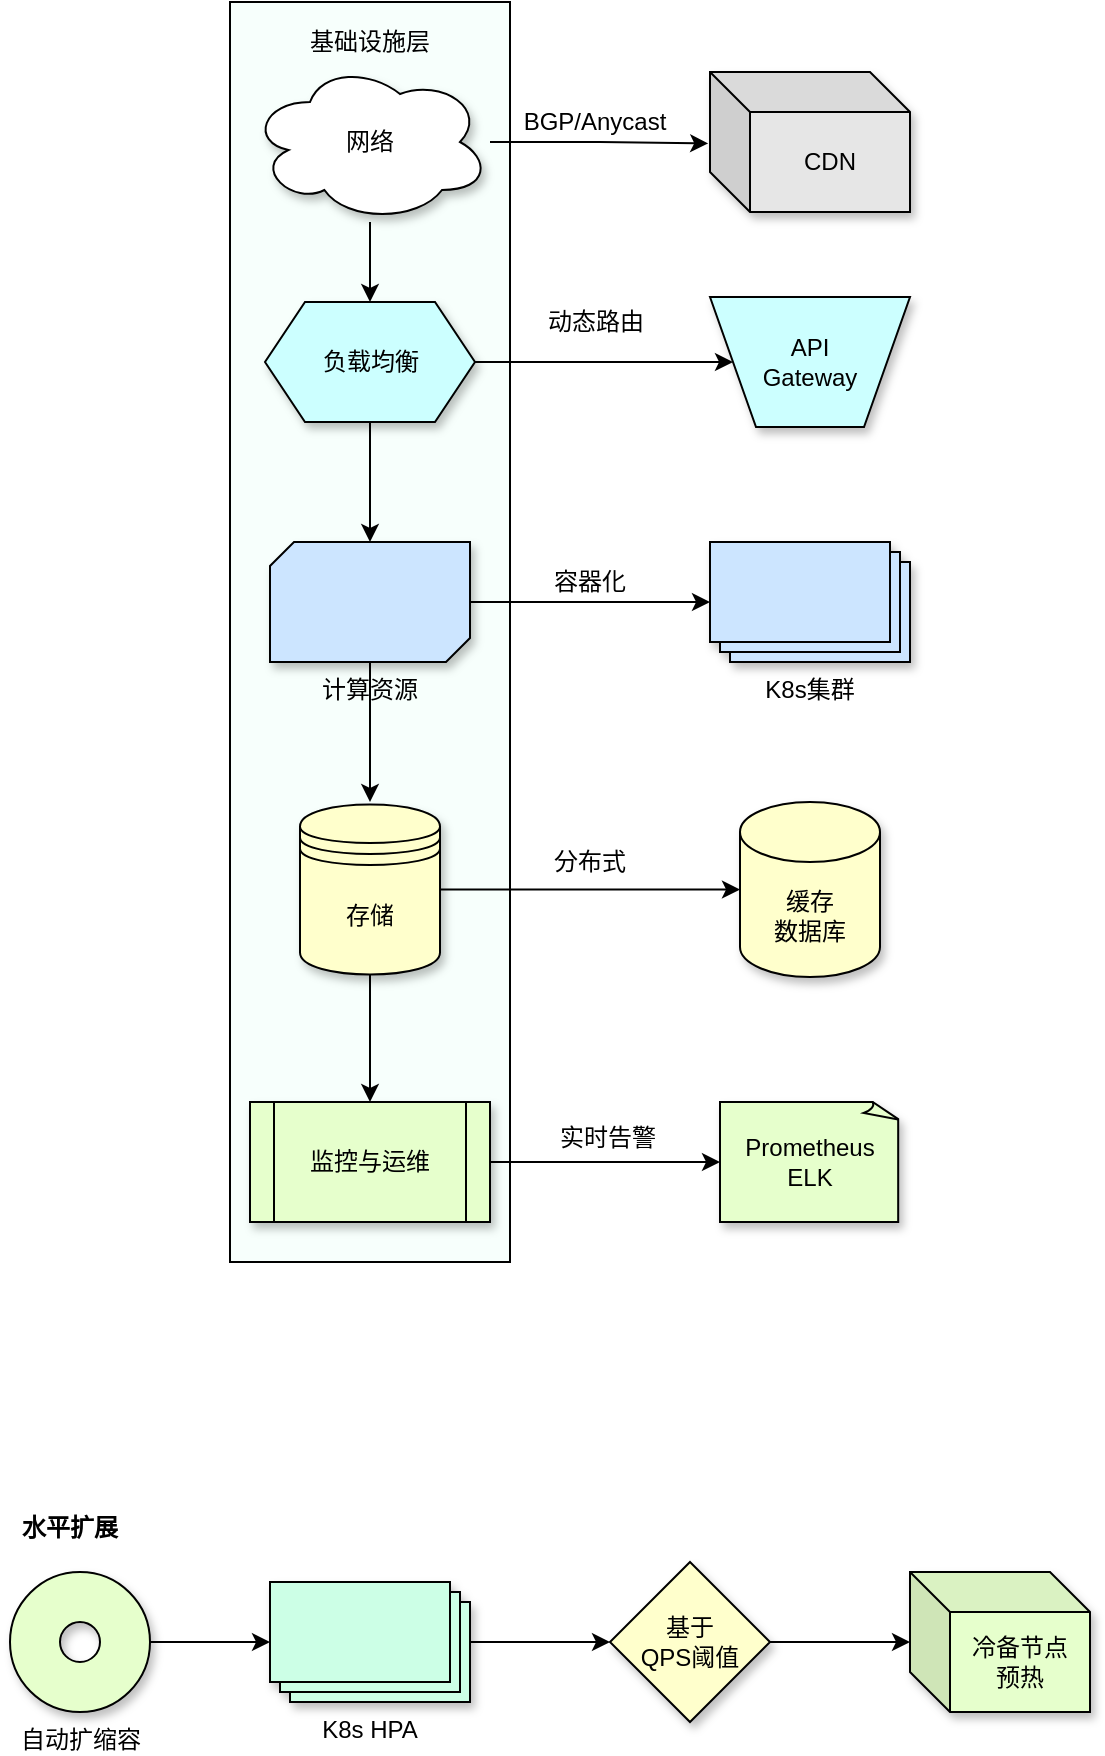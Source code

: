 <mxfile version="28.0.7">
  <diagram name="第 1 页" id="HC6xe1eyjTH8i2K5GPC8">
    <mxGraphModel dx="1073" dy="521" grid="1" gridSize="10" guides="1" tooltips="1" connect="1" arrows="1" fold="1" page="1" pageScale="1" pageWidth="827" pageHeight="1169" math="0" shadow="0">
      <root>
        <mxCell id="0" />
        <mxCell id="1" parent="0" />
        <mxCell id="-EPuHIIHdklLFLeaJbZA-1" value="" style="group" vertex="1" connectable="0" parent="1">
          <mxGeometry x="210" y="90" width="340" height="630" as="geometry" />
        </mxCell>
        <mxCell id="R3otk7VFdhm3802mE3yg-30" value="" style="rounded=0;whiteSpace=wrap;html=1;direction=south;fillColor=#F7FFFC;" parent="-EPuHIIHdklLFLeaJbZA-1" vertex="1">
          <mxGeometry width="140" height="630" as="geometry" />
        </mxCell>
        <mxCell id="R3otk7VFdhm3802mE3yg-25" style="edgeStyle=orthogonalEdgeStyle;rounded=0;orthogonalLoop=1;jettySize=auto;html=1;entryX=0.5;entryY=0;entryDx=0;entryDy=0;" parent="-EPuHIIHdklLFLeaJbZA-1" source="R3otk7VFdhm3802mE3yg-1" target="R3otk7VFdhm3802mE3yg-2" edge="1">
          <mxGeometry relative="1" as="geometry" />
        </mxCell>
        <mxCell id="R3otk7VFdhm3802mE3yg-1" value="网络" style="ellipse;shape=cloud;whiteSpace=wrap;html=1;shadow=1;fillColor=#FFFFFF;" parent="-EPuHIIHdklLFLeaJbZA-1" vertex="1">
          <mxGeometry x="10" y="30" width="120" height="80" as="geometry" />
        </mxCell>
        <mxCell id="R3otk7VFdhm3802mE3yg-22" style="edgeStyle=orthogonalEdgeStyle;rounded=0;orthogonalLoop=1;jettySize=auto;html=1;exitX=1;exitY=0.5;exitDx=0;exitDy=0;entryX=0;entryY=0.5;entryDx=0;entryDy=0;" parent="-EPuHIIHdklLFLeaJbZA-1" source="R3otk7VFdhm3802mE3yg-2" target="R3otk7VFdhm3802mE3yg-7" edge="1">
          <mxGeometry relative="1" as="geometry" />
        </mxCell>
        <mxCell id="R3otk7VFdhm3802mE3yg-2" value="负载均衡" style="shape=hexagon;perimeter=hexagonPerimeter2;whiteSpace=wrap;html=1;fixedSize=1;fillColor=#CCFFFF;shadow=1;" parent="-EPuHIIHdklLFLeaJbZA-1" vertex="1">
          <mxGeometry x="17.5" y="150" width="105" height="60" as="geometry" />
        </mxCell>
        <mxCell id="R3otk7VFdhm3802mE3yg-14" style="edgeStyle=orthogonalEdgeStyle;rounded=0;orthogonalLoop=1;jettySize=auto;html=1;" parent="-EPuHIIHdklLFLeaJbZA-1" source="R3otk7VFdhm3802mE3yg-3" target="R3otk7VFdhm3802mE3yg-8" edge="1">
          <mxGeometry relative="1" as="geometry" />
        </mxCell>
        <mxCell id="R3otk7VFdhm3802mE3yg-27" style="edgeStyle=orthogonalEdgeStyle;rounded=0;orthogonalLoop=1;jettySize=auto;html=1;" parent="-EPuHIIHdklLFLeaJbZA-1" source="R3otk7VFdhm3802mE3yg-3" edge="1">
          <mxGeometry relative="1" as="geometry">
            <mxPoint x="70" y="400" as="targetPoint" />
          </mxGeometry>
        </mxCell>
        <mxCell id="R3otk7VFdhm3802mE3yg-3" value="计算资源" style="verticalLabelPosition=bottom;verticalAlign=top;html=1;shape=mxgraph.basic.diag_snip_rect;dx=6;whiteSpace=wrap;fillColor=#CCE5FF;shadow=1;" parent="-EPuHIIHdklLFLeaJbZA-1" vertex="1">
          <mxGeometry x="20" y="270" width="100" height="60" as="geometry" />
        </mxCell>
        <mxCell id="R3otk7VFdhm3802mE3yg-28" style="edgeStyle=orthogonalEdgeStyle;rounded=0;orthogonalLoop=1;jettySize=auto;html=1;entryX=0.5;entryY=0;entryDx=0;entryDy=0;" parent="-EPuHIIHdklLFLeaJbZA-1" source="R3otk7VFdhm3802mE3yg-4" target="R3otk7VFdhm3802mE3yg-5" edge="1">
          <mxGeometry relative="1" as="geometry" />
        </mxCell>
        <mxCell id="R3otk7VFdhm3802mE3yg-4" value="存储" style="shape=datastore;whiteSpace=wrap;html=1;fillColor=#FFFFCC;shadow=1;" parent="-EPuHIIHdklLFLeaJbZA-1" vertex="1">
          <mxGeometry x="35" y="401.25" width="70" height="85" as="geometry" />
        </mxCell>
        <mxCell id="R3otk7VFdhm3802mE3yg-5" value="监控与运维" style="shape=process;whiteSpace=wrap;html=1;backgroundOutline=1;fillColor=#E6FFCC;shadow=1;" parent="-EPuHIIHdklLFLeaJbZA-1" vertex="1">
          <mxGeometry x="10" y="550" width="120" height="60" as="geometry" />
        </mxCell>
        <mxCell id="R3otk7VFdhm3802mE3yg-6" value="CDN" style="shape=cube;whiteSpace=wrap;html=1;boundedLbl=1;backgroundOutline=1;darkOpacity=0.05;darkOpacity2=0.1;fillColor=#E6E6E6;shadow=1;" parent="-EPuHIIHdklLFLeaJbZA-1" vertex="1">
          <mxGeometry x="240" y="35" width="100" height="70" as="geometry" />
        </mxCell>
        <mxCell id="R3otk7VFdhm3802mE3yg-7" value="API &lt;br&gt;Gateway" style="verticalLabelPosition=middle;verticalAlign=middle;html=1;shape=trapezoid;perimeter=trapezoidPerimeter;whiteSpace=wrap;size=0.23;arcSize=10;flipV=1;labelPosition=center;align=center;direction=east;shadow=1;fillColor=#CCFFFF;" parent="-EPuHIIHdklLFLeaJbZA-1" vertex="1">
          <mxGeometry x="240" y="147.5" width="100" height="65" as="geometry" />
        </mxCell>
        <mxCell id="R3otk7VFdhm3802mE3yg-8" value="K8s集群" style="verticalLabelPosition=bottom;verticalAlign=top;html=1;shape=mxgraph.basic.layered_rect;dx=10;outlineConnect=0;whiteSpace=wrap;fillColor=#CCE5FF;shadow=1;" parent="-EPuHIIHdklLFLeaJbZA-1" vertex="1">
          <mxGeometry x="240" y="270" width="100" height="60" as="geometry" />
        </mxCell>
        <mxCell id="R3otk7VFdhm3802mE3yg-9" value="缓存&lt;br&gt;数据库" style="shape=cylinder3;whiteSpace=wrap;html=1;boundedLbl=1;backgroundOutline=1;size=15;fillColor=#FFFFCC;shadow=1;" parent="-EPuHIIHdklLFLeaJbZA-1" vertex="1">
          <mxGeometry x="255" y="400" width="70" height="87.5" as="geometry" />
        </mxCell>
        <mxCell id="R3otk7VFdhm3802mE3yg-10" style="edgeStyle=orthogonalEdgeStyle;rounded=0;orthogonalLoop=1;jettySize=auto;html=1;entryX=-0.009;entryY=0.51;entryDx=0;entryDy=0;entryPerimeter=0;" parent="-EPuHIIHdklLFLeaJbZA-1" source="R3otk7VFdhm3802mE3yg-1" target="R3otk7VFdhm3802mE3yg-6" edge="1">
          <mxGeometry relative="1" as="geometry" />
        </mxCell>
        <mxCell id="R3otk7VFdhm3802mE3yg-11" value="BGP/Anycast" style="text;strokeColor=none;align=center;fillColor=none;html=1;verticalAlign=middle;whiteSpace=wrap;rounded=0;" parent="-EPuHIIHdklLFLeaJbZA-1" vertex="1">
          <mxGeometry x="141.75" y="50" width="81" height="20" as="geometry" />
        </mxCell>
        <mxCell id="R3otk7VFdhm3802mE3yg-13" value="动态路由" style="text;strokeColor=none;align=center;fillColor=none;html=1;verticalAlign=middle;whiteSpace=wrap;rounded=0;" parent="-EPuHIIHdklLFLeaJbZA-1" vertex="1">
          <mxGeometry x="153.5" y="150" width="57.5" height="20" as="geometry" />
        </mxCell>
        <mxCell id="R3otk7VFdhm3802mE3yg-15" value="容器化" style="text;strokeColor=none;align=center;fillColor=none;html=1;verticalAlign=middle;whiteSpace=wrap;rounded=0;" parent="-EPuHIIHdklLFLeaJbZA-1" vertex="1">
          <mxGeometry x="159.75" y="280" width="39.5" height="20" as="geometry" />
        </mxCell>
        <mxCell id="R3otk7VFdhm3802mE3yg-16" style="edgeStyle=orthogonalEdgeStyle;rounded=0;orthogonalLoop=1;jettySize=auto;html=1;entryX=0;entryY=0.5;entryDx=0;entryDy=0;entryPerimeter=0;" parent="-EPuHIIHdklLFLeaJbZA-1" source="R3otk7VFdhm3802mE3yg-4" target="R3otk7VFdhm3802mE3yg-9" edge="1">
          <mxGeometry relative="1" as="geometry" />
        </mxCell>
        <mxCell id="R3otk7VFdhm3802mE3yg-17" value="分布式" style="text;strokeColor=none;align=center;fillColor=none;html=1;verticalAlign=middle;whiteSpace=wrap;rounded=0;" parent="-EPuHIIHdklLFLeaJbZA-1" vertex="1">
          <mxGeometry x="161" y="420" width="38.25" height="20" as="geometry" />
        </mxCell>
        <mxCell id="R3otk7VFdhm3802mE3yg-19" value="Prometheus&lt;br&gt;ELK" style="whiteSpace=wrap;html=1;shape=mxgraph.basic.document;fillColor=#E6FFCC;shadow=1;" parent="-EPuHIIHdklLFLeaJbZA-1" vertex="1">
          <mxGeometry x="245" y="550" width="90" height="60" as="geometry" />
        </mxCell>
        <mxCell id="R3otk7VFdhm3802mE3yg-20" style="edgeStyle=orthogonalEdgeStyle;rounded=0;orthogonalLoop=1;jettySize=auto;html=1;entryX=0;entryY=0.5;entryDx=0;entryDy=0;entryPerimeter=0;" parent="-EPuHIIHdklLFLeaJbZA-1" source="R3otk7VFdhm3802mE3yg-5" target="R3otk7VFdhm3802mE3yg-19" edge="1">
          <mxGeometry relative="1" as="geometry" />
        </mxCell>
        <mxCell id="R3otk7VFdhm3802mE3yg-21" value="实时告警" style="text;strokeColor=none;align=center;fillColor=none;html=1;verticalAlign=middle;whiteSpace=wrap;rounded=0;" parent="-EPuHIIHdklLFLeaJbZA-1" vertex="1">
          <mxGeometry x="159.75" y="560" width="58.25" height="15" as="geometry" />
        </mxCell>
        <mxCell id="R3otk7VFdhm3802mE3yg-26" style="edgeStyle=orthogonalEdgeStyle;rounded=0;orthogonalLoop=1;jettySize=auto;html=1;exitX=0.5;exitY=1;exitDx=0;exitDy=0;entryX=0.5;entryY=0;entryDx=0;entryDy=0;entryPerimeter=0;" parent="-EPuHIIHdklLFLeaJbZA-1" source="R3otk7VFdhm3802mE3yg-2" target="R3otk7VFdhm3802mE3yg-3" edge="1">
          <mxGeometry relative="1" as="geometry" />
        </mxCell>
        <mxCell id="R3otk7VFdhm3802mE3yg-31" value="基础设施层" style="text;strokeColor=none;align=center;fillColor=none;html=1;verticalAlign=middle;whiteSpace=wrap;rounded=0;" parent="-EPuHIIHdklLFLeaJbZA-1" vertex="1">
          <mxGeometry x="35" y="10" width="70" height="20" as="geometry" />
        </mxCell>
        <mxCell id="-EPuHIIHdklLFLeaJbZA-13" value="" style="group" vertex="1" connectable="0" parent="1">
          <mxGeometry x="100" y="840" width="540" height="110" as="geometry" />
        </mxCell>
        <mxCell id="-EPuHIIHdklLFLeaJbZA-11" value="&lt;b&gt;水平扩展&lt;/b&gt;" style="text;strokeColor=none;align=center;fillColor=none;html=1;verticalAlign=middle;whiteSpace=wrap;rounded=0;" vertex="1" parent="-EPuHIIHdklLFLeaJbZA-13">
          <mxGeometry width="60" height="25" as="geometry" />
        </mxCell>
        <mxCell id="-EPuHIIHdklLFLeaJbZA-12" value="" style="group" vertex="1" connectable="0" parent="-EPuHIIHdklLFLeaJbZA-13">
          <mxGeometry y="30" width="540" height="80" as="geometry" />
        </mxCell>
        <mxCell id="-EPuHIIHdklLFLeaJbZA-7" style="edgeStyle=orthogonalEdgeStyle;rounded=0;orthogonalLoop=1;jettySize=auto;html=1;" edge="1" parent="-EPuHIIHdklLFLeaJbZA-12" source="-EPuHIIHdklLFLeaJbZA-3" target="-EPuHIIHdklLFLeaJbZA-4">
          <mxGeometry relative="1" as="geometry" />
        </mxCell>
        <mxCell id="-EPuHIIHdklLFLeaJbZA-3" value="自动扩缩容" style="verticalLabelPosition=bottom;verticalAlign=top;html=1;shape=mxgraph.basic.donut;dx=25;fillColor=#E6FFCC;shadow=1;" vertex="1" parent="-EPuHIIHdklLFLeaJbZA-12">
          <mxGeometry y="5" width="70" height="70" as="geometry" />
        </mxCell>
        <mxCell id="-EPuHIIHdklLFLeaJbZA-8" style="edgeStyle=orthogonalEdgeStyle;rounded=0;orthogonalLoop=1;jettySize=auto;html=1;entryX=0;entryY=0.5;entryDx=0;entryDy=0;" edge="1" parent="-EPuHIIHdklLFLeaJbZA-12" source="-EPuHIIHdklLFLeaJbZA-4" target="-EPuHIIHdklLFLeaJbZA-5">
          <mxGeometry relative="1" as="geometry" />
        </mxCell>
        <mxCell id="-EPuHIIHdklLFLeaJbZA-4" value="K8s HPA" style="verticalLabelPosition=bottom;verticalAlign=top;html=1;shape=mxgraph.basic.layered_rect;dx=10;outlineConnect=0;whiteSpace=wrap;fillColor=#CCFFE6;shadow=1;" vertex="1" parent="-EPuHIIHdklLFLeaJbZA-12">
          <mxGeometry x="130" y="10" width="100" height="60" as="geometry" />
        </mxCell>
        <mxCell id="-EPuHIIHdklLFLeaJbZA-5" value="基于&lt;br&gt;QPS阈值" style="rhombus;whiteSpace=wrap;html=1;fillColor=#FFFFCC;shadow=1;" vertex="1" parent="-EPuHIIHdklLFLeaJbZA-12">
          <mxGeometry x="300" width="80" height="80" as="geometry" />
        </mxCell>
        <mxCell id="-EPuHIIHdklLFLeaJbZA-6" value="冷备节点&lt;br&gt;预热" style="shape=cube;whiteSpace=wrap;html=1;boundedLbl=1;backgroundOutline=1;darkOpacity=0.05;darkOpacity2=0.1;fillColor=#E6FFCC;shadow=1;" vertex="1" parent="-EPuHIIHdklLFLeaJbZA-12">
          <mxGeometry x="450" y="5" width="90" height="70" as="geometry" />
        </mxCell>
        <mxCell id="-EPuHIIHdklLFLeaJbZA-10" style="edgeStyle=orthogonalEdgeStyle;rounded=0;orthogonalLoop=1;jettySize=auto;html=1;entryX=0;entryY=0.5;entryDx=0;entryDy=0;entryPerimeter=0;" edge="1" parent="-EPuHIIHdklLFLeaJbZA-12" source="-EPuHIIHdklLFLeaJbZA-5" target="-EPuHIIHdklLFLeaJbZA-6">
          <mxGeometry relative="1" as="geometry" />
        </mxCell>
      </root>
    </mxGraphModel>
  </diagram>
</mxfile>
